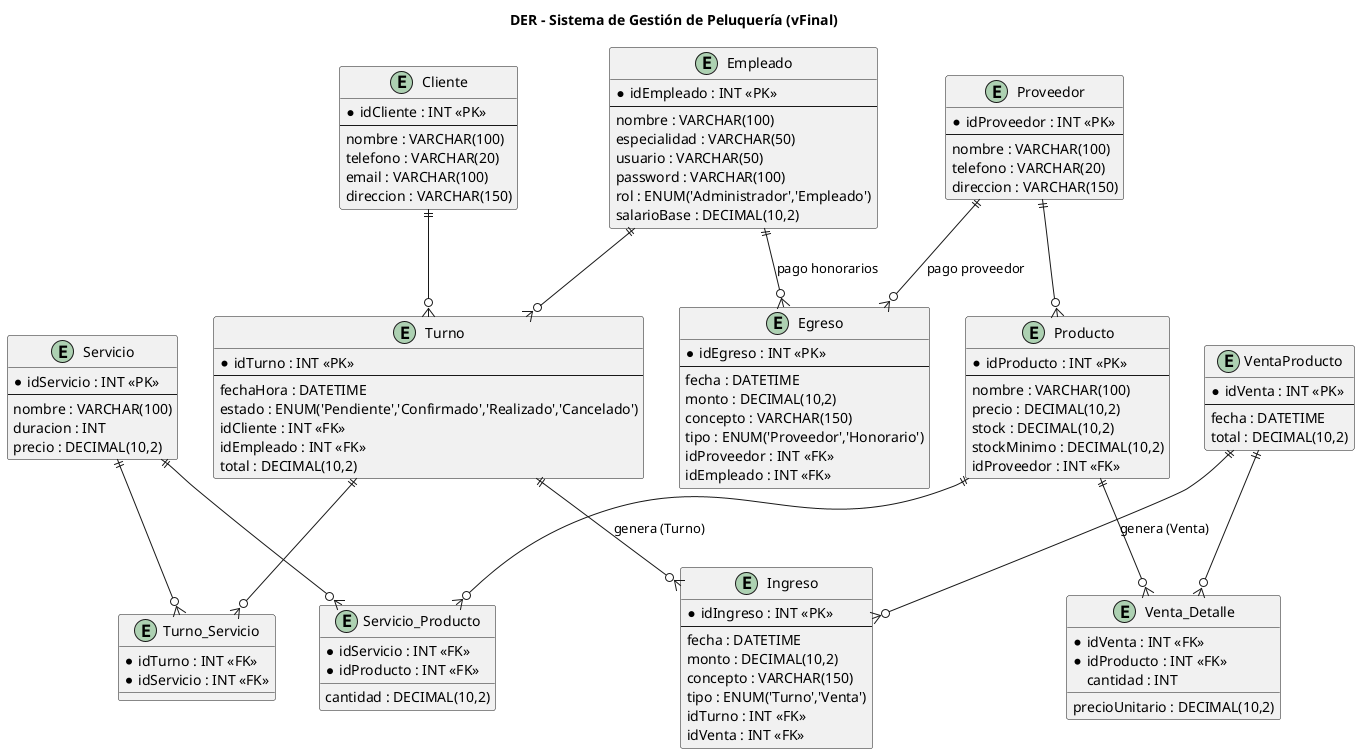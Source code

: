/'
Materia: Desarrollo Web
Trabajo Práctico Nro 2

Profesor Titular Disciplinar: Pablo Alejandro Virgolini
Titular Experto: Hugo Fernando Frias
Alumno: Lucas Leonardo Paez
Legajo: VINF016138
'/

@startuml DER_Peluqueria_Final
title DER - Sistema de Gestión de Peluquería (vFinal)

entity Cliente {
  * idCliente : INT <<PK>>
  --
  nombre : VARCHAR(100)
  telefono : VARCHAR(20)
  email : VARCHAR(100)
  direccion : VARCHAR(150)
}

entity Empleado {
  * idEmpleado : INT <<PK>>
  --
  nombre : VARCHAR(100)
  especialidad : VARCHAR(50)
  usuario : VARCHAR(50)
  password : VARCHAR(100)
  rol : ENUM('Administrador','Empleado')
  salarioBase : DECIMAL(10,2)
}

entity Proveedor {
  * idProveedor : INT <<PK>>
  --
  nombre : VARCHAR(100)
  telefono : VARCHAR(20)
  direccion : VARCHAR(150)
}

entity Producto {
  * idProducto : INT <<PK>>
  --
  nombre : VARCHAR(100)
  precio : DECIMAL(10,2)
  stock : DECIMAL(10,2)
  stockMinimo : DECIMAL(10,2)
  idProveedor : INT <<FK>>
}

entity Servicio {
  * idServicio : INT <<PK>>
  --
  nombre : VARCHAR(100)
  duracion : INT
  precio : DECIMAL(10,2)
}

entity Servicio_Producto {
  * idServicio : INT <<FK>>
  * idProducto : INT <<FK>>
  cantidad : DECIMAL(10,2)
}

entity Turno {
  * idTurno : INT <<PK>>
  --
  fechaHora : DATETIME
  estado : ENUM('Pendiente','Confirmado','Realizado','Cancelado')
  idCliente : INT <<FK>>
  idEmpleado : INT <<FK>>
  total : DECIMAL(10,2)
}

entity Turno_Servicio {
  * idTurno : INT <<FK>>
  * idServicio : INT <<FK>>
}

entity VentaProducto {
  * idVenta : INT <<PK>>
  --
  fecha : DATETIME
  total : DECIMAL(10,2)
}

entity Venta_Detalle {
  * idVenta : INT <<FK>>
  * idProducto : INT <<FK>>
  cantidad : INT
  precioUnitario : DECIMAL(10,2)
}

entity Ingreso {
  * idIngreso : INT <<PK>>
  --
  fecha : DATETIME
  monto : DECIMAL(10,2)
  concepto : VARCHAR(150)
  tipo : ENUM('Turno','Venta')
  idTurno : INT <<FK>>
  idVenta : INT <<FK>>
}

entity Egreso {
  * idEgreso : INT <<PK>>
  --
  fecha : DATETIME
  monto : DECIMAL(10,2)
  concepto : VARCHAR(150)
  tipo : ENUM('Proveedor','Honorario')
  idProveedor : INT <<FK>>
  idEmpleado : INT <<FK>>
}

' Relaciones
Cliente ||--o{ Turno
Empleado ||--o{ Turno
Turno ||--o{ Turno_Servicio
Servicio ||--o{ Turno_Servicio
Proveedor ||--o{ Producto
Servicio ||--o{ Servicio_Producto
Producto ||--o{ Servicio_Producto
Producto ||--o{ Venta_Detalle
VentaProducto ||--o{ Venta_Detalle
Turno ||--o{ Ingreso : "genera (Turno)"
VentaProducto ||--o{ Ingreso : "genera (Venta)"
Proveedor ||--o{ Egreso : "pago proveedor"
Empleado ||--o{ Egreso : "pago honorarios"

@enduml

